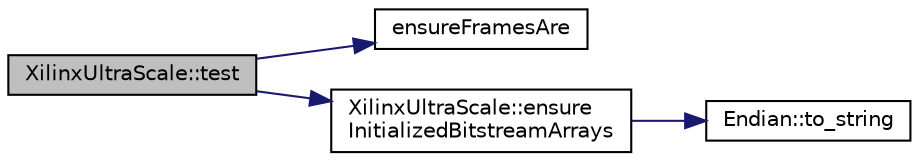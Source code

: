 digraph "XilinxUltraScale::test"
{
 // INTERACTIVE_SVG=YES
 // LATEX_PDF_SIZE
  edge [fontname="Helvetica",fontsize="10",labelfontname="Helvetica",labelfontsize="10"];
  node [fontname="Helvetica",fontsize="10",shape=record];
  rankdir="LR";
  Node1 [label="XilinxUltraScale::test",height=0.2,width=0.4,color="black", fillcolor="grey75", style="filled", fontcolor="black",tooltip=" "];
  Node1 -> Node2 [color="midnightblue",fontsize="10",style="solid",fontname="Helvetica"];
  Node2 [label="ensureFramesAre",height=0.2,width=0.4,color="black", fillcolor="white", style="filled",URL="$inlineTest_8h.html#a38aadd629bd2ab8241e670ee8102dfc2",tooltip=" "];
  Node1 -> Node3 [color="midnightblue",fontsize="10",style="solid",fontname="Helvetica"];
  Node3 [label="XilinxUltraScale::ensure\lInitializedBitstreamArrays",height=0.2,width=0.4,color="black", fillcolor="white", style="filled",URL="$classXilinxUltraScale.html#a90eabbb61cf23c68e7bc960b720d620e",tooltip=" "];
  Node3 -> Node4 [color="midnightblue",fontsize="10",style="solid",fontname="Helvetica"];
  Node4 [label="Endian::to_string",height=0.2,width=0.4,color="black", fillcolor="white", style="filled",URL="$namespaceEndian.html#ac9f4873f9a0c23291fa47d68dff6fbbc",tooltip=" "];
}
